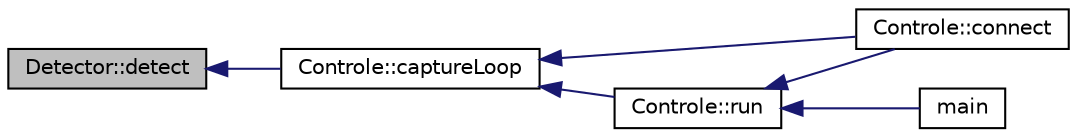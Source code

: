 digraph "Detector::detect"
{
  edge [fontname="Helvetica",fontsize="10",labelfontname="Helvetica",labelfontsize="10"];
  node [fontname="Helvetica",fontsize="10",shape=record];
  rankdir="LR";
  Node5 [label="Detector::detect",height=0.2,width=0.4,color="black", fillcolor="grey75", style="filled", fontcolor="black"];
  Node5 -> Node6 [dir="back",color="midnightblue",fontsize="10",style="solid",fontname="Helvetica"];
  Node6 [label="Controle::captureLoop",height=0.2,width=0.4,color="black", fillcolor="white", style="filled",URL="$class_controle.html#a80556d08591e48956c2811d2c7664e37"];
  Node6 -> Node7 [dir="back",color="midnightblue",fontsize="10",style="solid",fontname="Helvetica"];
  Node7 [label="Controle::connect",height=0.2,width=0.4,color="black", fillcolor="white", style="filled",URL="$class_controle.html#a4bede01b9018cab4780db162d1fa50dd"];
  Node6 -> Node8 [dir="back",color="midnightblue",fontsize="10",style="solid",fontname="Helvetica"];
  Node8 [label="Controle::run",height=0.2,width=0.4,color="black", fillcolor="white", style="filled",URL="$class_controle.html#a94be17f76a39de50ba2979a2e53b109e"];
  Node8 -> Node7 [dir="back",color="midnightblue",fontsize="10",style="solid",fontname="Helvetica"];
  Node8 -> Node9 [dir="back",color="midnightblue",fontsize="10",style="solid",fontname="Helvetica"];
  Node9 [label="main",height=0.2,width=0.4,color="black", fillcolor="white", style="filled",URL="$main_8cpp.html#ae66f6b31b5ad750f1fe042a706a4e3d4"];
}
